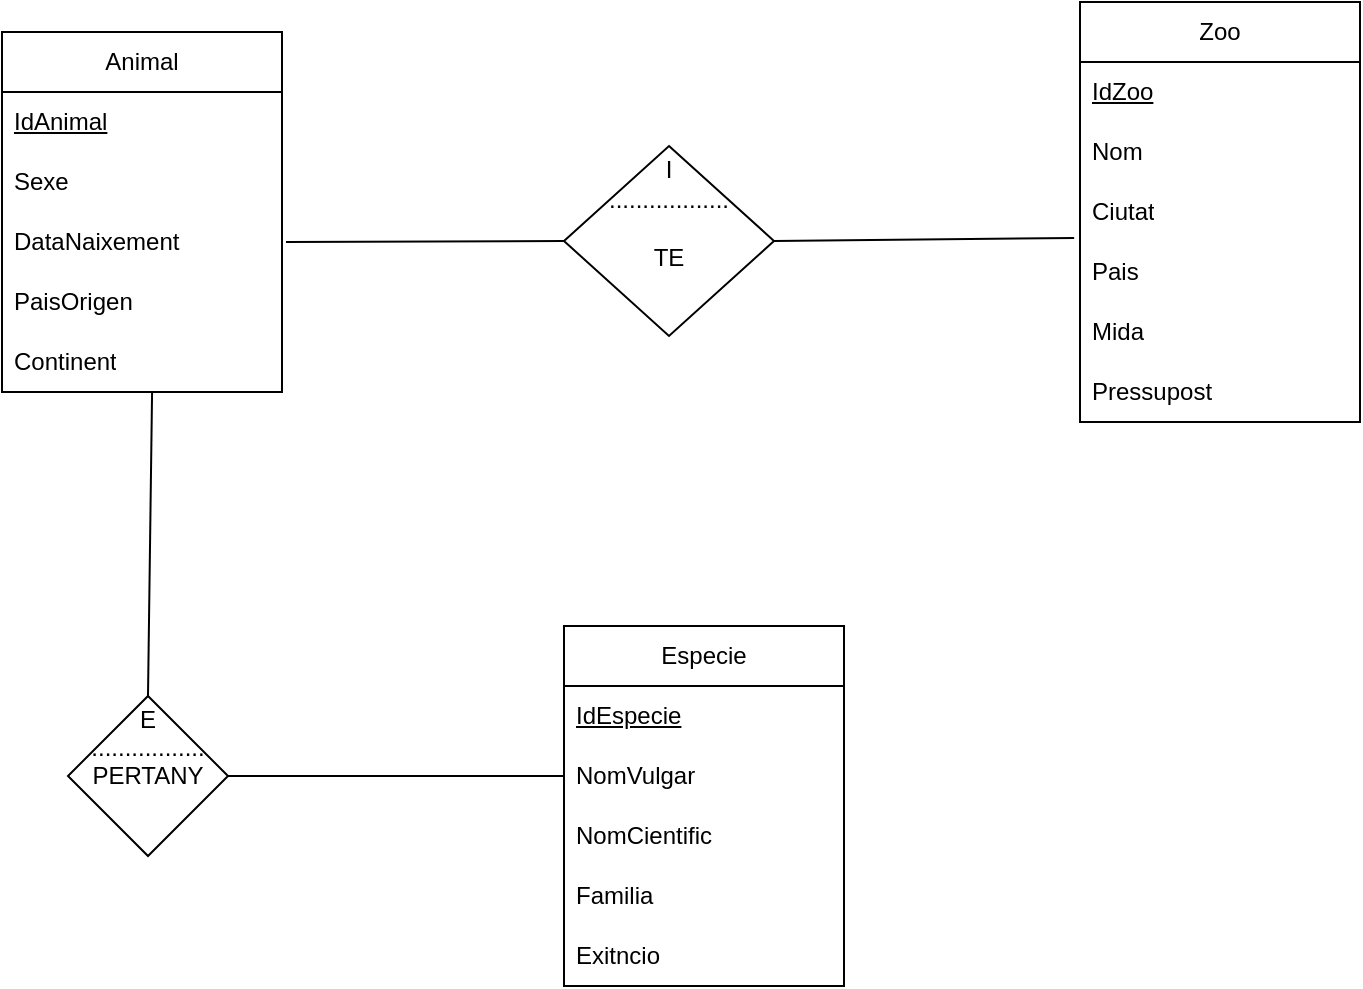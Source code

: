 <mxfile version="24.7.17">
  <diagram name="Page-1" id="tj6aMyQ4YZWyP9w3EI61">
    <mxGraphModel dx="1834" dy="782" grid="0" gridSize="10" guides="1" tooltips="1" connect="1" arrows="1" fold="1" page="0" pageScale="1" pageWidth="850" pageHeight="1100" math="0" shadow="0">
      <root>
        <mxCell id="0" />
        <mxCell id="1" parent="0" />
        <mxCell id="U6DigHOxUfzdbVSaLKzw-1" value="Animal" style="swimlane;fontStyle=0;childLayout=stackLayout;horizontal=1;startSize=30;horizontalStack=0;resizeParent=1;resizeParentMax=0;resizeLast=0;collapsible=1;marginBottom=0;whiteSpace=wrap;html=1;" parent="1" vertex="1">
          <mxGeometry x="-229" y="30" width="140" height="180" as="geometry" />
        </mxCell>
        <mxCell id="U6DigHOxUfzdbVSaLKzw-2" value="&lt;u&gt;IdAnimal&lt;/u&gt;" style="text;strokeColor=none;fillColor=none;align=left;verticalAlign=middle;spacingLeft=4;spacingRight=4;overflow=hidden;points=[[0,0.5],[1,0.5]];portConstraint=eastwest;rotatable=0;whiteSpace=wrap;html=1;" parent="U6DigHOxUfzdbVSaLKzw-1" vertex="1">
          <mxGeometry y="30" width="140" height="30" as="geometry" />
        </mxCell>
        <mxCell id="U6DigHOxUfzdbVSaLKzw-3" value="Sexe" style="text;strokeColor=none;fillColor=none;align=left;verticalAlign=middle;spacingLeft=4;spacingRight=4;overflow=hidden;points=[[0,0.5],[1,0.5]];portConstraint=eastwest;rotatable=0;whiteSpace=wrap;html=1;" parent="U6DigHOxUfzdbVSaLKzw-1" vertex="1">
          <mxGeometry y="60" width="140" height="30" as="geometry" />
        </mxCell>
        <mxCell id="U6DigHOxUfzdbVSaLKzw-13" value="DataNaixement" style="text;strokeColor=none;fillColor=none;align=left;verticalAlign=middle;spacingLeft=4;spacingRight=4;overflow=hidden;points=[[0,0.5],[1,0.5]];portConstraint=eastwest;rotatable=0;whiteSpace=wrap;html=1;" parent="U6DigHOxUfzdbVSaLKzw-1" vertex="1">
          <mxGeometry y="90" width="140" height="30" as="geometry" />
        </mxCell>
        <mxCell id="U6DigHOxUfzdbVSaLKzw-12" value="PaisOrigen" style="text;strokeColor=none;fillColor=none;align=left;verticalAlign=middle;spacingLeft=4;spacingRight=4;overflow=hidden;points=[[0,0.5],[1,0.5]];portConstraint=eastwest;rotatable=0;whiteSpace=wrap;html=1;" parent="U6DigHOxUfzdbVSaLKzw-1" vertex="1">
          <mxGeometry y="120" width="140" height="30" as="geometry" />
        </mxCell>
        <mxCell id="U6DigHOxUfzdbVSaLKzw-4" value="Continent" style="text;strokeColor=none;fillColor=none;align=left;verticalAlign=middle;spacingLeft=4;spacingRight=4;overflow=hidden;points=[[0,0.5],[1,0.5]];portConstraint=eastwest;rotatable=0;whiteSpace=wrap;html=1;" parent="U6DigHOxUfzdbVSaLKzw-1" vertex="1">
          <mxGeometry y="150" width="140" height="30" as="geometry" />
        </mxCell>
        <mxCell id="U6DigHOxUfzdbVSaLKzw-14" value="Zoo" style="swimlane;fontStyle=0;childLayout=stackLayout;horizontal=1;startSize=30;horizontalStack=0;resizeParent=1;resizeParentMax=0;resizeLast=0;collapsible=1;marginBottom=0;whiteSpace=wrap;html=1;" parent="1" vertex="1">
          <mxGeometry x="310" y="15" width="140" height="210" as="geometry" />
        </mxCell>
        <mxCell id="U6DigHOxUfzdbVSaLKzw-15" value="&lt;u&gt;IdZoo&lt;/u&gt;" style="text;strokeColor=none;fillColor=none;align=left;verticalAlign=middle;spacingLeft=4;spacingRight=4;overflow=hidden;points=[[0,0.5],[1,0.5]];portConstraint=eastwest;rotatable=0;whiteSpace=wrap;html=1;" parent="U6DigHOxUfzdbVSaLKzw-14" vertex="1">
          <mxGeometry y="30" width="140" height="30" as="geometry" />
        </mxCell>
        <mxCell id="U6DigHOxUfzdbVSaLKzw-16" value="Nom" style="text;strokeColor=none;fillColor=none;align=left;verticalAlign=middle;spacingLeft=4;spacingRight=4;overflow=hidden;points=[[0,0.5],[1,0.5]];portConstraint=eastwest;rotatable=0;whiteSpace=wrap;html=1;" parent="U6DigHOxUfzdbVSaLKzw-14" vertex="1">
          <mxGeometry y="60" width="140" height="30" as="geometry" />
        </mxCell>
        <mxCell id="U6DigHOxUfzdbVSaLKzw-17" value="Ciutat" style="text;strokeColor=none;fillColor=none;align=left;verticalAlign=middle;spacingLeft=4;spacingRight=4;overflow=hidden;points=[[0,0.5],[1,0.5]];portConstraint=eastwest;rotatable=0;whiteSpace=wrap;html=1;" parent="U6DigHOxUfzdbVSaLKzw-14" vertex="1">
          <mxGeometry y="90" width="140" height="30" as="geometry" />
        </mxCell>
        <mxCell id="U6DigHOxUfzdbVSaLKzw-18" value="Pais" style="text;strokeColor=none;fillColor=none;align=left;verticalAlign=middle;spacingLeft=4;spacingRight=4;overflow=hidden;points=[[0,0.5],[1,0.5]];portConstraint=eastwest;rotatable=0;whiteSpace=wrap;html=1;" parent="U6DigHOxUfzdbVSaLKzw-14" vertex="1">
          <mxGeometry y="120" width="140" height="30" as="geometry" />
        </mxCell>
        <mxCell id="G2F7cQfwm4fXmhPiN1FM-2" value="Mida" style="text;strokeColor=none;fillColor=none;align=left;verticalAlign=middle;spacingLeft=4;spacingRight=4;overflow=hidden;points=[[0,0.5],[1,0.5]];portConstraint=eastwest;rotatable=0;whiteSpace=wrap;html=1;" vertex="1" parent="U6DigHOxUfzdbVSaLKzw-14">
          <mxGeometry y="150" width="140" height="30" as="geometry" />
        </mxCell>
        <mxCell id="G2F7cQfwm4fXmhPiN1FM-3" value="Pressupost" style="text;strokeColor=none;fillColor=none;align=left;verticalAlign=middle;spacingLeft=4;spacingRight=4;overflow=hidden;points=[[0,0.5],[1,0.5]];portConstraint=eastwest;rotatable=0;whiteSpace=wrap;html=1;" vertex="1" parent="U6DigHOxUfzdbVSaLKzw-14">
          <mxGeometry y="180" width="140" height="30" as="geometry" />
        </mxCell>
        <mxCell id="U6DigHOxUfzdbVSaLKzw-20" value="Especie" style="swimlane;fontStyle=0;childLayout=stackLayout;horizontal=1;startSize=30;horizontalStack=0;resizeParent=1;resizeParentMax=0;resizeLast=0;collapsible=1;marginBottom=0;whiteSpace=wrap;html=1;" parent="1" vertex="1">
          <mxGeometry x="52" y="327" width="140" height="180" as="geometry" />
        </mxCell>
        <mxCell id="U6DigHOxUfzdbVSaLKzw-21" value="&lt;u&gt;IdEspecie&lt;/u&gt;" style="text;strokeColor=none;fillColor=none;align=left;verticalAlign=middle;spacingLeft=4;spacingRight=4;overflow=hidden;points=[[0,0.5],[1,0.5]];portConstraint=eastwest;rotatable=0;whiteSpace=wrap;html=1;" parent="U6DigHOxUfzdbVSaLKzw-20" vertex="1">
          <mxGeometry y="30" width="140" height="30" as="geometry" />
        </mxCell>
        <mxCell id="U6DigHOxUfzdbVSaLKzw-22" value="NomVulgar" style="text;strokeColor=none;fillColor=none;align=left;verticalAlign=middle;spacingLeft=4;spacingRight=4;overflow=hidden;points=[[0,0.5],[1,0.5]];portConstraint=eastwest;rotatable=0;whiteSpace=wrap;html=1;" parent="U6DigHOxUfzdbVSaLKzw-20" vertex="1">
          <mxGeometry y="60" width="140" height="30" as="geometry" />
        </mxCell>
        <mxCell id="U6DigHOxUfzdbVSaLKzw-23" value="NomCientific" style="text;strokeColor=none;fillColor=none;align=left;verticalAlign=middle;spacingLeft=4;spacingRight=4;overflow=hidden;points=[[0,0.5],[1,0.5]];portConstraint=eastwest;rotatable=0;whiteSpace=wrap;html=1;" parent="U6DigHOxUfzdbVSaLKzw-20" vertex="1">
          <mxGeometry y="90" width="140" height="30" as="geometry" />
        </mxCell>
        <mxCell id="U6DigHOxUfzdbVSaLKzw-24" value="Familia" style="text;strokeColor=none;fillColor=none;align=left;verticalAlign=middle;spacingLeft=4;spacingRight=4;overflow=hidden;points=[[0,0.5],[1,0.5]];portConstraint=eastwest;rotatable=0;whiteSpace=wrap;html=1;" parent="U6DigHOxUfzdbVSaLKzw-20" vertex="1">
          <mxGeometry y="120" width="140" height="30" as="geometry" />
        </mxCell>
        <mxCell id="G2F7cQfwm4fXmhPiN1FM-1" value="&lt;div&gt;Exitncio&lt;/div&gt;" style="text;strokeColor=none;fillColor=none;align=left;verticalAlign=middle;spacingLeft=4;spacingRight=4;overflow=hidden;points=[[0,0.5],[1,0.5]];portConstraint=eastwest;rotatable=0;whiteSpace=wrap;html=1;" vertex="1" parent="U6DigHOxUfzdbVSaLKzw-20">
          <mxGeometry y="150" width="140" height="30" as="geometry" />
        </mxCell>
        <mxCell id="U6DigHOxUfzdbVSaLKzw-25" value="&lt;div&gt;I&lt;br&gt;&lt;/div&gt;&lt;div&gt;..................&lt;/div&gt;&lt;div&gt;&lt;br&gt;&lt;/div&gt;&lt;div&gt;TE&lt;br&gt;&lt;/div&gt;&lt;div&gt;&lt;br&gt;&lt;/div&gt;&lt;div&gt;&lt;br&gt;&lt;/div&gt;" style="rhombus;whiteSpace=wrap;html=1;" parent="1" vertex="1">
          <mxGeometry x="52" y="87" width="105" height="95" as="geometry" />
        </mxCell>
        <mxCell id="U6DigHOxUfzdbVSaLKzw-28" value="" style="endArrow=none;html=1;rounded=0;fontSize=12;startSize=8;endSize=8;curved=1;entryX=0;entryY=0.5;entryDx=0;entryDy=0;" parent="1" target="U6DigHOxUfzdbVSaLKzw-25" edge="1">
          <mxGeometry width="50" height="50" relative="1" as="geometry">
            <mxPoint x="-87" y="135" as="sourcePoint" />
            <mxPoint x="125" y="178" as="targetPoint" />
          </mxGeometry>
        </mxCell>
        <mxCell id="U6DigHOxUfzdbVSaLKzw-29" value="" style="endArrow=none;html=1;rounded=0;fontSize=12;startSize=8;endSize=8;curved=1;exitX=1;exitY=0.5;exitDx=0;exitDy=0;entryX=-0.021;entryY=0.933;entryDx=0;entryDy=0;entryPerimeter=0;" parent="1" source="U6DigHOxUfzdbVSaLKzw-25" target="U6DigHOxUfzdbVSaLKzw-17" edge="1">
          <mxGeometry width="50" height="50" relative="1" as="geometry">
            <mxPoint x="145" y="130" as="sourcePoint" />
            <mxPoint x="293" y="130" as="targetPoint" />
          </mxGeometry>
        </mxCell>
        <mxCell id="U6DigHOxUfzdbVSaLKzw-30" value="&lt;div&gt;E&lt;/div&gt;&lt;div&gt;.................&lt;/div&gt;&lt;div&gt;PERTANY&lt;br&gt;&lt;/div&gt;&lt;div&gt;&lt;br&gt;&lt;/div&gt;&lt;div&gt;&lt;br&gt;&lt;/div&gt;" style="rhombus;whiteSpace=wrap;html=1;" parent="1" vertex="1">
          <mxGeometry x="-196" y="362" width="80" height="80" as="geometry" />
        </mxCell>
        <mxCell id="U6DigHOxUfzdbVSaLKzw-31" value="" style="endArrow=none;html=1;rounded=0;fontSize=12;startSize=8;endSize=8;curved=1;entryX=0.5;entryY=0;entryDx=0;entryDy=0;exitX=0.536;exitY=1;exitDx=0;exitDy=0;exitPerimeter=0;" parent="1" source="U6DigHOxUfzdbVSaLKzw-4" target="U6DigHOxUfzdbVSaLKzw-30" edge="1">
          <mxGeometry width="50" height="50" relative="1" as="geometry">
            <mxPoint x="-335" y="371" as="sourcePoint" />
            <mxPoint x="-124" y="416" as="targetPoint" />
            <Array as="points" />
          </mxGeometry>
        </mxCell>
        <mxCell id="U6DigHOxUfzdbVSaLKzw-32" value="" style="endArrow=none;html=1;rounded=0;fontSize=12;startSize=8;endSize=8;curved=1;exitX=1;exitY=0.5;exitDx=0;exitDy=0;entryX=0;entryY=0.5;entryDx=0;entryDy=0;" parent="1" source="U6DigHOxUfzdbVSaLKzw-30" target="U6DigHOxUfzdbVSaLKzw-22" edge="1">
          <mxGeometry width="50" height="50" relative="1" as="geometry">
            <mxPoint x="-104" y="368" as="sourcePoint" />
            <mxPoint x="41" y="372" as="targetPoint" />
          </mxGeometry>
        </mxCell>
      </root>
    </mxGraphModel>
  </diagram>
</mxfile>
